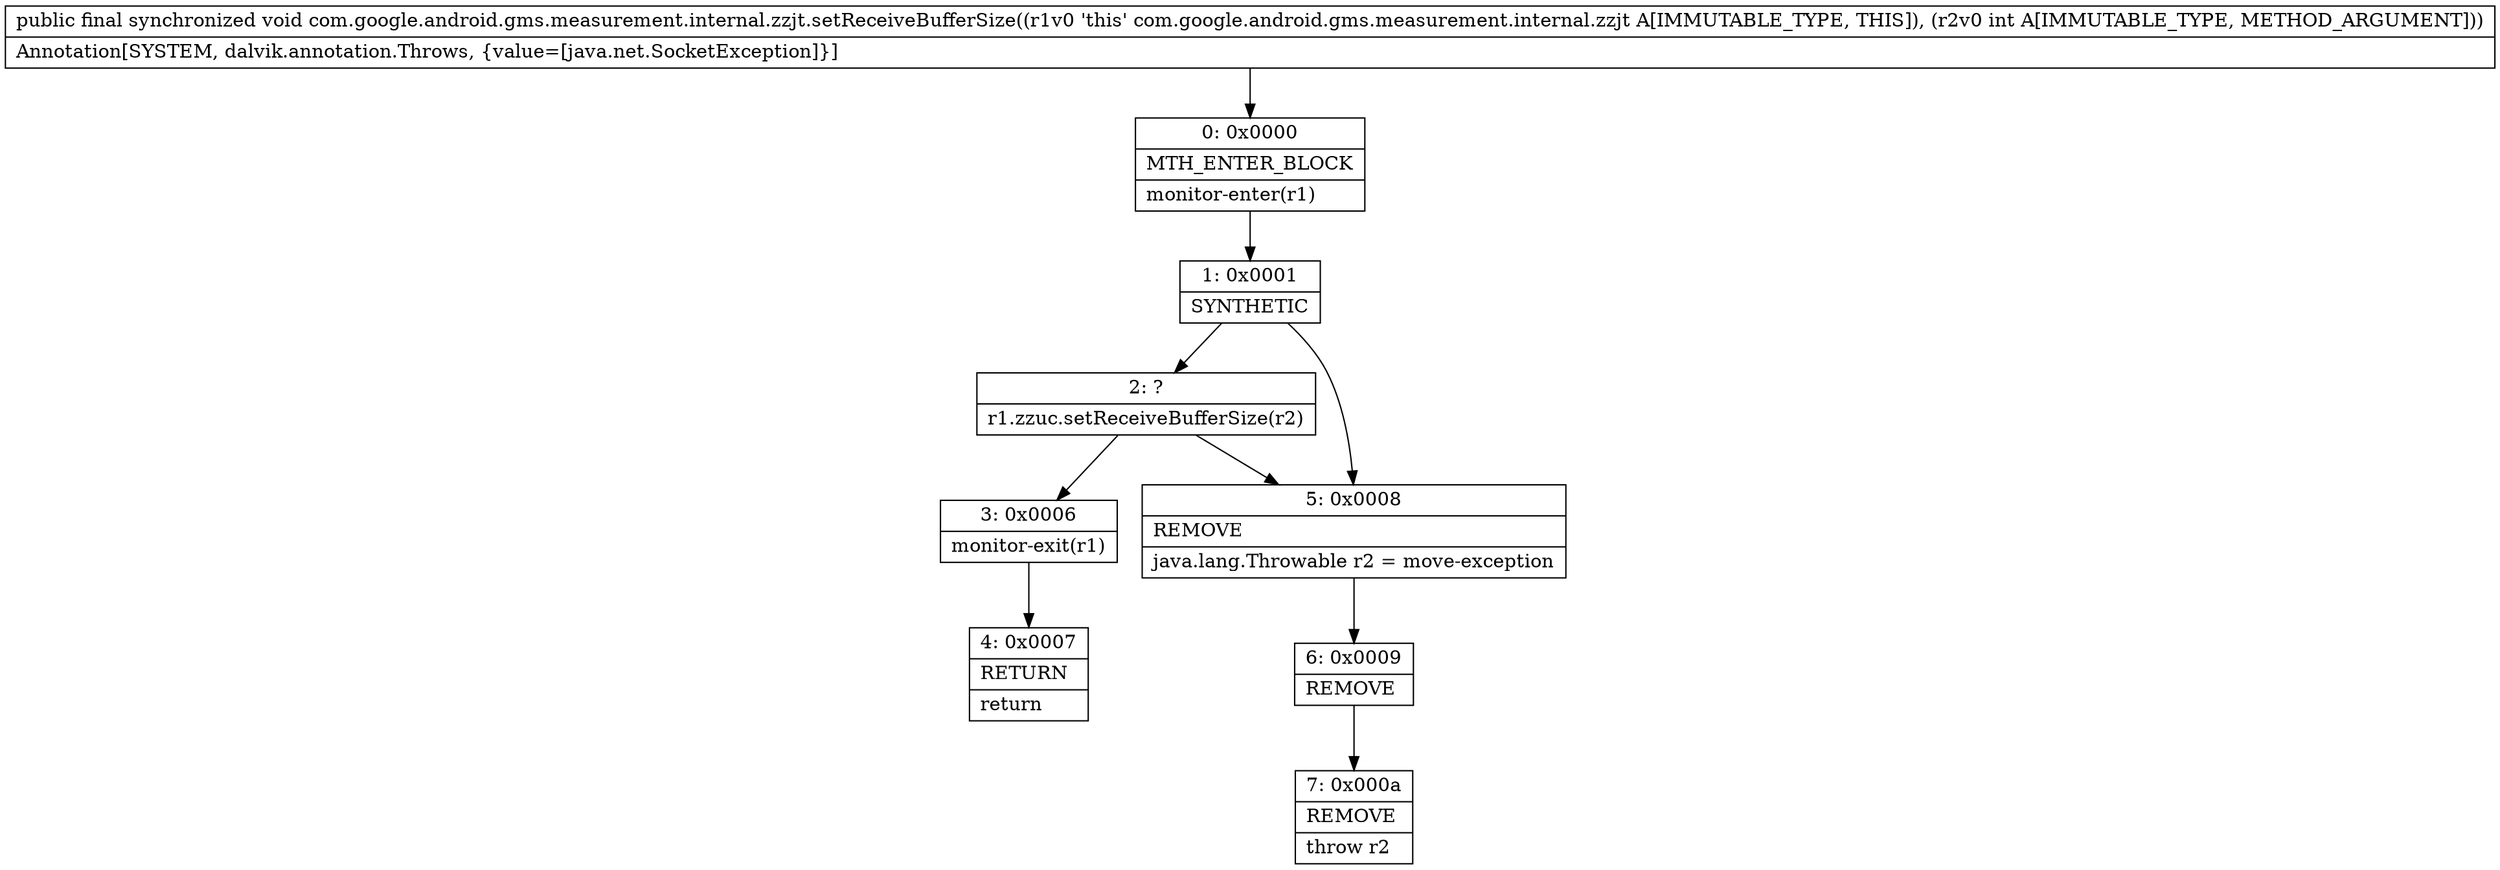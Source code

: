 digraph "CFG forcom.google.android.gms.measurement.internal.zzjt.setReceiveBufferSize(I)V" {
Node_0 [shape=record,label="{0\:\ 0x0000|MTH_ENTER_BLOCK\l|monitor\-enter(r1)\l}"];
Node_1 [shape=record,label="{1\:\ 0x0001|SYNTHETIC\l}"];
Node_2 [shape=record,label="{2\:\ ?|r1.zzuc.setReceiveBufferSize(r2)\l}"];
Node_3 [shape=record,label="{3\:\ 0x0006|monitor\-exit(r1)\l}"];
Node_4 [shape=record,label="{4\:\ 0x0007|RETURN\l|return\l}"];
Node_5 [shape=record,label="{5\:\ 0x0008|REMOVE\l|java.lang.Throwable r2 = move\-exception\l}"];
Node_6 [shape=record,label="{6\:\ 0x0009|REMOVE\l}"];
Node_7 [shape=record,label="{7\:\ 0x000a|REMOVE\l|throw r2\l}"];
MethodNode[shape=record,label="{public final synchronized void com.google.android.gms.measurement.internal.zzjt.setReceiveBufferSize((r1v0 'this' com.google.android.gms.measurement.internal.zzjt A[IMMUTABLE_TYPE, THIS]), (r2v0 int A[IMMUTABLE_TYPE, METHOD_ARGUMENT]))  | Annotation[SYSTEM, dalvik.annotation.Throws, \{value=[java.net.SocketException]\}]\l}"];
MethodNode -> Node_0;
Node_0 -> Node_1;
Node_1 -> Node_2;
Node_1 -> Node_5;
Node_2 -> Node_3;
Node_2 -> Node_5;
Node_3 -> Node_4;
Node_5 -> Node_6;
Node_6 -> Node_7;
}

